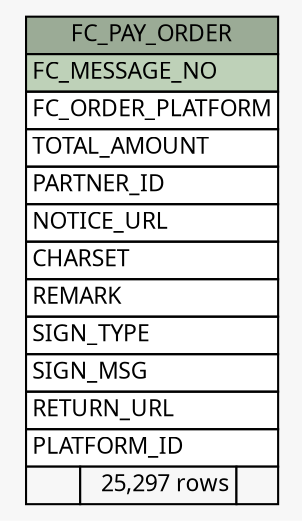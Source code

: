 // dot 2.26.0 on Linux 2.6.32-504.3.3.el6.x86_64
// SchemaSpy rev Unknown
digraph "FC_PAY_ORDER" {
  graph [
    rankdir="RL"
    bgcolor="#f7f7f7"
    nodesep="0.18"
    ranksep="0.46"
    fontname="Microsoft YaHei"
    fontsize="11"
  ];
  node [
    fontname="Microsoft YaHei"
    fontsize="11"
    shape="plaintext"
  ];
  edge [
    arrowsize="0.8"
  ];
  "FC_PAY_ORDER" [
    label=<
    <TABLE BORDER="0" CELLBORDER="1" CELLSPACING="0" BGCOLOR="#ffffff">
      <TR><TD COLSPAN="3" BGCOLOR="#9bab96" ALIGN="CENTER">FC_PAY_ORDER</TD></TR>
      <TR><TD PORT="FC_MESSAGE_NO" COLSPAN="3" BGCOLOR="#bed1b8" ALIGN="LEFT">FC_MESSAGE_NO</TD></TR>
      <TR><TD PORT="FC_ORDER_PLATFORM" COLSPAN="3" ALIGN="LEFT">FC_ORDER_PLATFORM</TD></TR>
      <TR><TD PORT="TOTAL_AMOUNT" COLSPAN="3" ALIGN="LEFT">TOTAL_AMOUNT</TD></TR>
      <TR><TD PORT="PARTNER_ID" COLSPAN="3" ALIGN="LEFT">PARTNER_ID</TD></TR>
      <TR><TD PORT="NOTICE_URL" COLSPAN="3" ALIGN="LEFT">NOTICE_URL</TD></TR>
      <TR><TD PORT="CHARSET" COLSPAN="3" ALIGN="LEFT">CHARSET</TD></TR>
      <TR><TD PORT="REMARK" COLSPAN="3" ALIGN="LEFT">REMARK</TD></TR>
      <TR><TD PORT="SIGN_TYPE" COLSPAN="3" ALIGN="LEFT">SIGN_TYPE</TD></TR>
      <TR><TD PORT="SIGN_MSG" COLSPAN="3" ALIGN="LEFT">SIGN_MSG</TD></TR>
      <TR><TD PORT="RETURN_URL" COLSPAN="3" ALIGN="LEFT">RETURN_URL</TD></TR>
      <TR><TD PORT="PLATFORM_ID" COLSPAN="3" ALIGN="LEFT">PLATFORM_ID</TD></TR>
      <TR><TD ALIGN="LEFT" BGCOLOR="#f7f7f7">  </TD><TD ALIGN="RIGHT" BGCOLOR="#f7f7f7">25,297 rows</TD><TD ALIGN="RIGHT" BGCOLOR="#f7f7f7">  </TD></TR>
    </TABLE>>
    URL="tables/FC_PAY_ORDER.html"
    tooltip="FC_PAY_ORDER"
  ];
}
